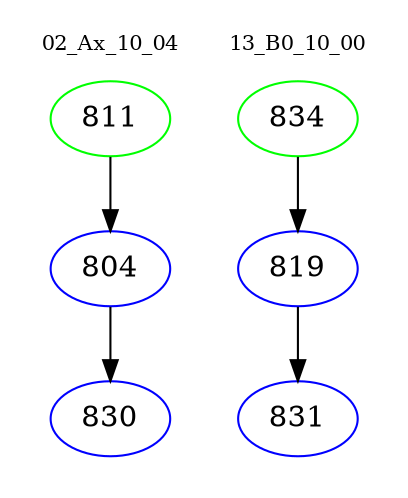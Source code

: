 digraph{
subgraph cluster_0 {
color = white
label = "02_Ax_10_04";
fontsize=10;
T0_811 [label="811", color="green"]
T0_811 -> T0_804 [color="black"]
T0_804 [label="804", color="blue"]
T0_804 -> T0_830 [color="black"]
T0_830 [label="830", color="blue"]
}
subgraph cluster_1 {
color = white
label = "13_B0_10_00";
fontsize=10;
T1_834 [label="834", color="green"]
T1_834 -> T1_819 [color="black"]
T1_819 [label="819", color="blue"]
T1_819 -> T1_831 [color="black"]
T1_831 [label="831", color="blue"]
}
}
